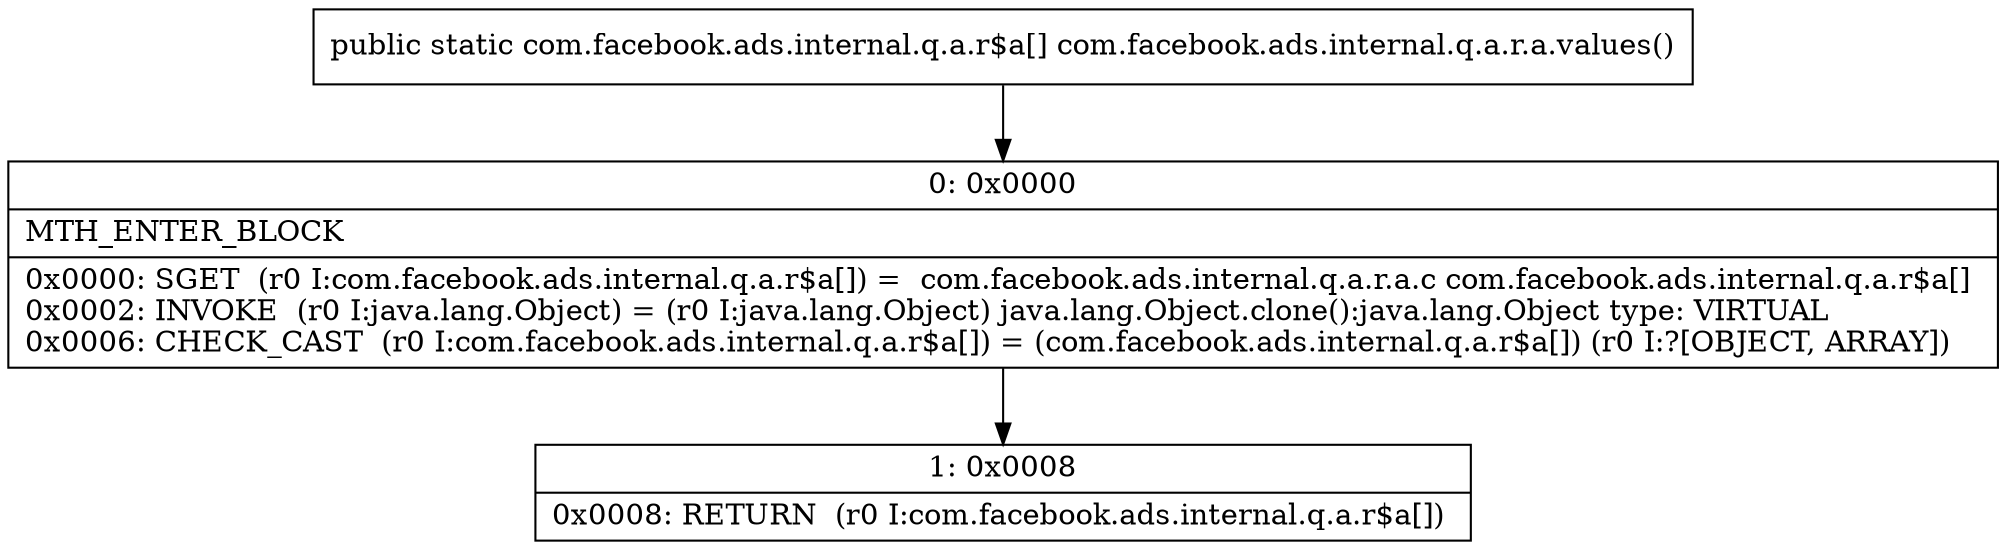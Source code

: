 digraph "CFG forcom.facebook.ads.internal.q.a.r.a.values()[Lcom\/facebook\/ads\/internal\/q\/a\/r$a;" {
Node_0 [shape=record,label="{0\:\ 0x0000|MTH_ENTER_BLOCK\l|0x0000: SGET  (r0 I:com.facebook.ads.internal.q.a.r$a[]) =  com.facebook.ads.internal.q.a.r.a.c com.facebook.ads.internal.q.a.r$a[] \l0x0002: INVOKE  (r0 I:java.lang.Object) = (r0 I:java.lang.Object) java.lang.Object.clone():java.lang.Object type: VIRTUAL \l0x0006: CHECK_CAST  (r0 I:com.facebook.ads.internal.q.a.r$a[]) = (com.facebook.ads.internal.q.a.r$a[]) (r0 I:?[OBJECT, ARRAY]) \l}"];
Node_1 [shape=record,label="{1\:\ 0x0008|0x0008: RETURN  (r0 I:com.facebook.ads.internal.q.a.r$a[]) \l}"];
MethodNode[shape=record,label="{public static com.facebook.ads.internal.q.a.r$a[] com.facebook.ads.internal.q.a.r.a.values() }"];
MethodNode -> Node_0;
Node_0 -> Node_1;
}

